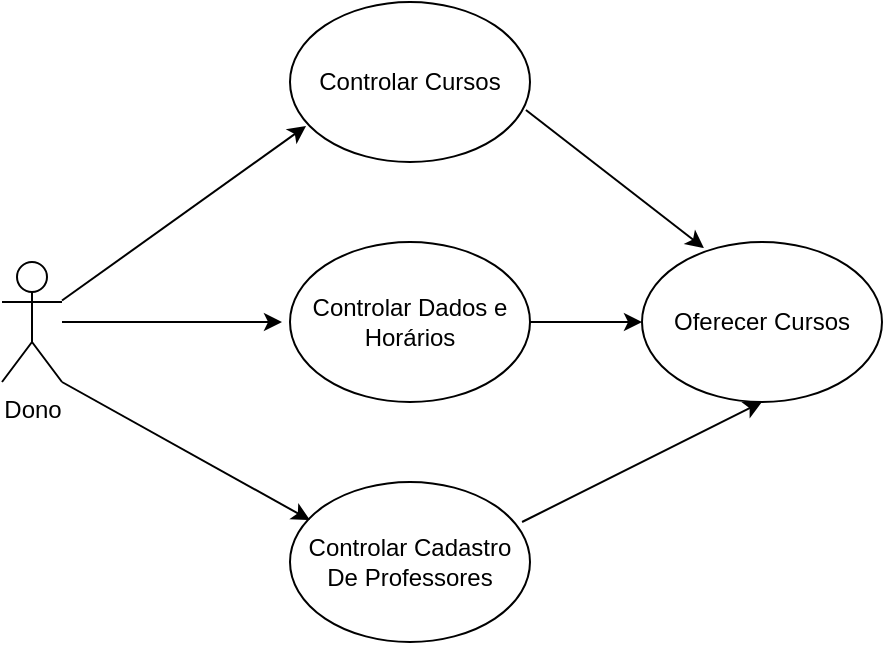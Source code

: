 <mxfile version="21.1.7" type="github">
  <diagram name="Página-1" id="fLmBTzo-LLOZFLIb12Rz">
    <mxGraphModel dx="880" dy="484" grid="1" gridSize="10" guides="1" tooltips="1" connect="1" arrows="1" fold="1" page="1" pageScale="1" pageWidth="827" pageHeight="1169" math="0" shadow="0">
      <root>
        <mxCell id="0" />
        <mxCell id="1" parent="0" />
        <mxCell id="4b8C5Z-WS3x3jiGMZM_m-4" value="Dono" style="shape=umlActor;verticalLabelPosition=bottom;verticalAlign=top;html=1;outlineConnect=0;" vertex="1" parent="1">
          <mxGeometry x="270" y="220" width="30" height="60" as="geometry" />
        </mxCell>
        <mxCell id="4b8C5Z-WS3x3jiGMZM_m-5" value="Controlar Cursos" style="ellipse;whiteSpace=wrap;html=1;" vertex="1" parent="1">
          <mxGeometry x="414" y="90" width="120" height="80" as="geometry" />
        </mxCell>
        <mxCell id="4b8C5Z-WS3x3jiGMZM_m-6" value="Controlar Cadastro De Professores" style="ellipse;whiteSpace=wrap;html=1;" vertex="1" parent="1">
          <mxGeometry x="414" y="330" width="120" height="80" as="geometry" />
        </mxCell>
        <mxCell id="4b8C5Z-WS3x3jiGMZM_m-7" value="Controlar Dados e Horários" style="ellipse;whiteSpace=wrap;html=1;" vertex="1" parent="1">
          <mxGeometry x="414" y="210" width="120" height="80" as="geometry" />
        </mxCell>
        <mxCell id="4b8C5Z-WS3x3jiGMZM_m-8" value="Oferecer Cursos" style="ellipse;whiteSpace=wrap;html=1;" vertex="1" parent="1">
          <mxGeometry x="590" y="210" width="120" height="80" as="geometry" />
        </mxCell>
        <mxCell id="4b8C5Z-WS3x3jiGMZM_m-9" value="" style="endArrow=classic;html=1;rounded=0;entryX=0.067;entryY=0.775;entryDx=0;entryDy=0;entryPerimeter=0;" edge="1" parent="1" source="4b8C5Z-WS3x3jiGMZM_m-4" target="4b8C5Z-WS3x3jiGMZM_m-5">
          <mxGeometry width="50" height="50" relative="1" as="geometry">
            <mxPoint x="-40" y="270" as="sourcePoint" />
            <mxPoint x="10" y="220" as="targetPoint" />
          </mxGeometry>
        </mxCell>
        <mxCell id="4b8C5Z-WS3x3jiGMZM_m-10" value="" style="endArrow=classic;html=1;rounded=0;" edge="1" parent="1" source="4b8C5Z-WS3x3jiGMZM_m-4">
          <mxGeometry width="50" height="50" relative="1" as="geometry">
            <mxPoint x="-40" y="270" as="sourcePoint" />
            <mxPoint x="410" y="250" as="targetPoint" />
          </mxGeometry>
        </mxCell>
        <mxCell id="4b8C5Z-WS3x3jiGMZM_m-11" value="" style="endArrow=classic;html=1;rounded=0;exitX=1;exitY=1;exitDx=0;exitDy=0;exitPerimeter=0;entryX=0.083;entryY=0.238;entryDx=0;entryDy=0;entryPerimeter=0;" edge="1" parent="1" source="4b8C5Z-WS3x3jiGMZM_m-4" target="4b8C5Z-WS3x3jiGMZM_m-6">
          <mxGeometry width="50" height="50" relative="1" as="geometry">
            <mxPoint x="-40" y="270" as="sourcePoint" />
            <mxPoint x="10" y="220" as="targetPoint" />
          </mxGeometry>
        </mxCell>
        <mxCell id="4b8C5Z-WS3x3jiGMZM_m-12" value="" style="endArrow=classic;html=1;rounded=0;entryX=0.5;entryY=1;entryDx=0;entryDy=0;exitX=0.967;exitY=0.25;exitDx=0;exitDy=0;exitPerimeter=0;" edge="1" parent="1" source="4b8C5Z-WS3x3jiGMZM_m-6" target="4b8C5Z-WS3x3jiGMZM_m-8">
          <mxGeometry width="50" height="50" relative="1" as="geometry">
            <mxPoint x="430" y="260" as="sourcePoint" />
            <mxPoint x="480" y="210" as="targetPoint" />
          </mxGeometry>
        </mxCell>
        <mxCell id="4b8C5Z-WS3x3jiGMZM_m-13" value="" style="endArrow=classic;html=1;rounded=0;entryX=0.258;entryY=0.038;entryDx=0;entryDy=0;entryPerimeter=0;exitX=0.983;exitY=0.675;exitDx=0;exitDy=0;exitPerimeter=0;" edge="1" parent="1" source="4b8C5Z-WS3x3jiGMZM_m-5" target="4b8C5Z-WS3x3jiGMZM_m-8">
          <mxGeometry width="50" height="50" relative="1" as="geometry">
            <mxPoint x="430" y="260" as="sourcePoint" />
            <mxPoint x="480" y="210" as="targetPoint" />
          </mxGeometry>
        </mxCell>
        <mxCell id="4b8C5Z-WS3x3jiGMZM_m-14" value="" style="endArrow=classic;html=1;rounded=0;entryX=0;entryY=0.5;entryDx=0;entryDy=0;exitX=1;exitY=0.5;exitDx=0;exitDy=0;" edge="1" parent="1" source="4b8C5Z-WS3x3jiGMZM_m-7" target="4b8C5Z-WS3x3jiGMZM_m-8">
          <mxGeometry width="50" height="50" relative="1" as="geometry">
            <mxPoint x="430" y="260" as="sourcePoint" />
            <mxPoint x="480" y="210" as="targetPoint" />
          </mxGeometry>
        </mxCell>
      </root>
    </mxGraphModel>
  </diagram>
</mxfile>
